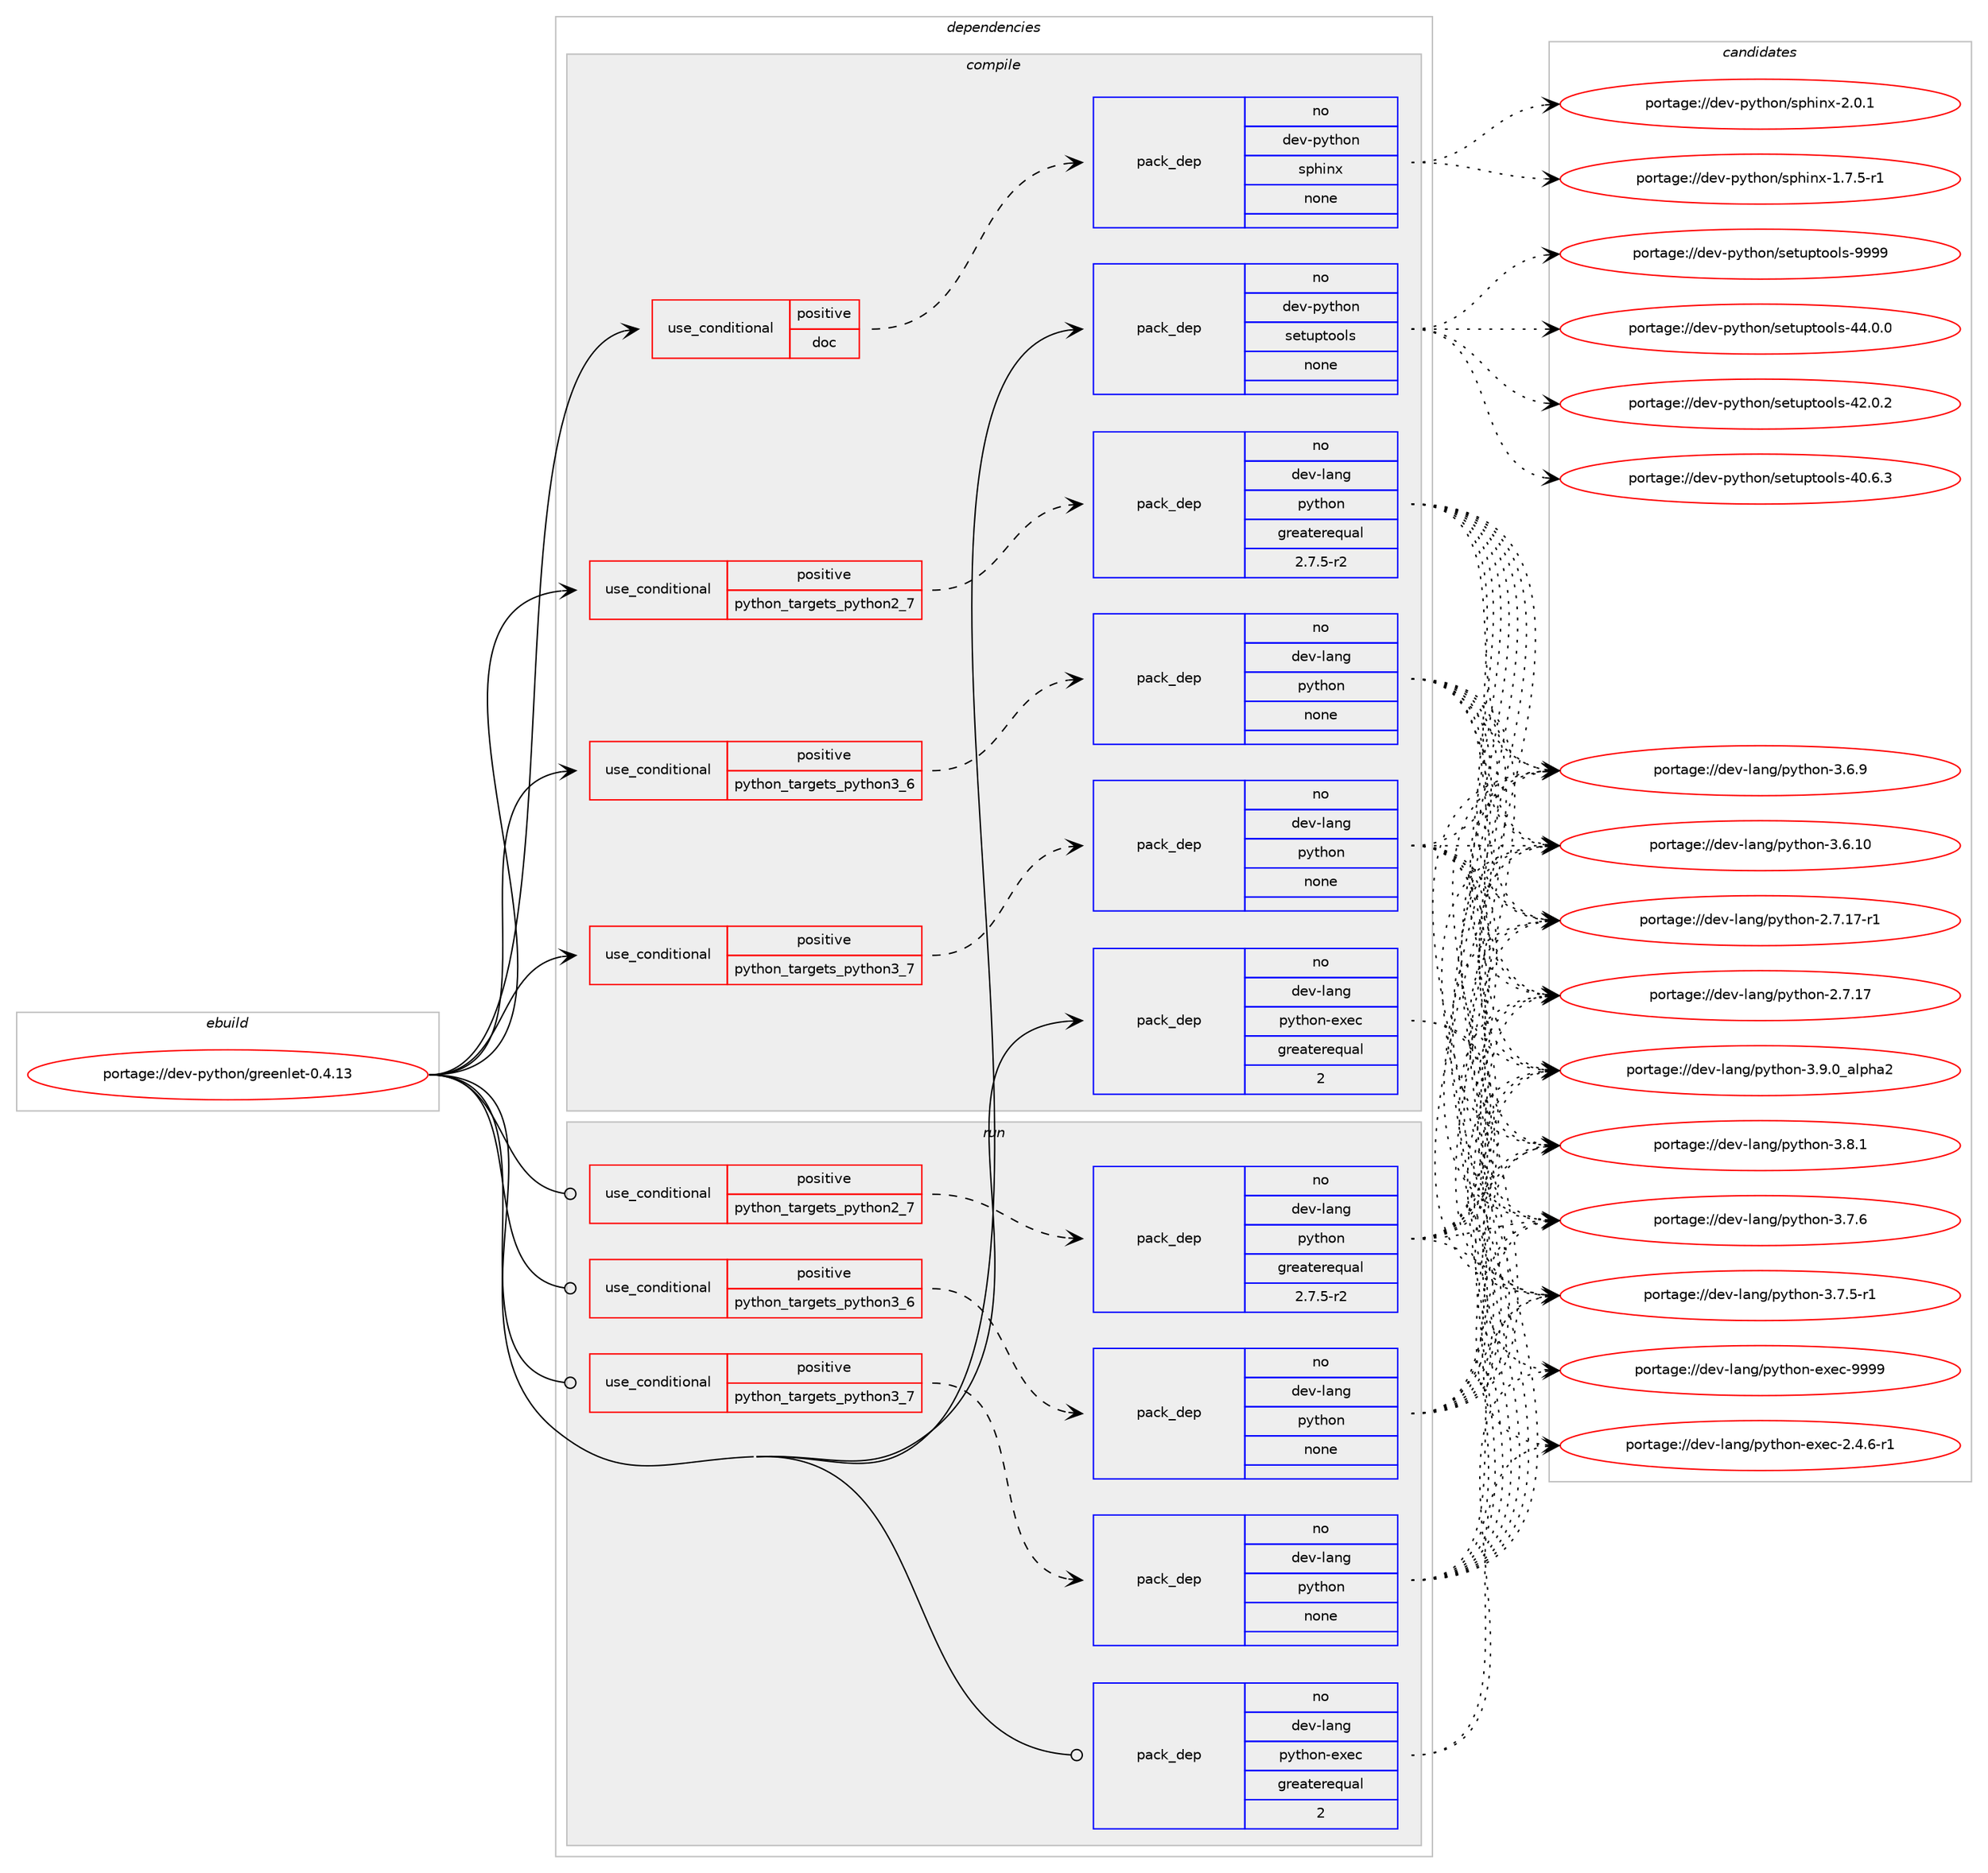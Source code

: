 digraph prolog {

# *************
# Graph options
# *************

newrank=true;
concentrate=true;
compound=true;
graph [rankdir=LR,fontname=Helvetica,fontsize=10,ranksep=1.5];#, ranksep=2.5, nodesep=0.2];
edge  [arrowhead=vee];
node  [fontname=Helvetica,fontsize=10];

# **********
# The ebuild
# **********

subgraph cluster_leftcol {
color=gray;
rank=same;
label=<<i>ebuild</i>>;
id [label="portage://dev-python/greenlet-0.4.13", color=red, width=4, href="../dev-python/greenlet-0.4.13.svg"];
}

# ****************
# The dependencies
# ****************

subgraph cluster_midcol {
color=gray;
label=<<i>dependencies</i>>;
subgraph cluster_compile {
fillcolor="#eeeeee";
style=filled;
label=<<i>compile</i>>;
subgraph cond115139 {
dependency458035 [label=<<TABLE BORDER="0" CELLBORDER="1" CELLSPACING="0" CELLPADDING="4"><TR><TD ROWSPAN="3" CELLPADDING="10">use_conditional</TD></TR><TR><TD>positive</TD></TR><TR><TD>doc</TD></TR></TABLE>>, shape=none, color=red];
subgraph pack337912 {
dependency458036 [label=<<TABLE BORDER="0" CELLBORDER="1" CELLSPACING="0" CELLPADDING="4" WIDTH="220"><TR><TD ROWSPAN="6" CELLPADDING="30">pack_dep</TD></TR><TR><TD WIDTH="110">no</TD></TR><TR><TD>dev-python</TD></TR><TR><TD>sphinx</TD></TR><TR><TD>none</TD></TR><TR><TD></TD></TR></TABLE>>, shape=none, color=blue];
}
dependency458035:e -> dependency458036:w [weight=20,style="dashed",arrowhead="vee"];
}
id:e -> dependency458035:w [weight=20,style="solid",arrowhead="vee"];
subgraph cond115140 {
dependency458037 [label=<<TABLE BORDER="0" CELLBORDER="1" CELLSPACING="0" CELLPADDING="4"><TR><TD ROWSPAN="3" CELLPADDING="10">use_conditional</TD></TR><TR><TD>positive</TD></TR><TR><TD>python_targets_python2_7</TD></TR></TABLE>>, shape=none, color=red];
subgraph pack337913 {
dependency458038 [label=<<TABLE BORDER="0" CELLBORDER="1" CELLSPACING="0" CELLPADDING="4" WIDTH="220"><TR><TD ROWSPAN="6" CELLPADDING="30">pack_dep</TD></TR><TR><TD WIDTH="110">no</TD></TR><TR><TD>dev-lang</TD></TR><TR><TD>python</TD></TR><TR><TD>greaterequal</TD></TR><TR><TD>2.7.5-r2</TD></TR></TABLE>>, shape=none, color=blue];
}
dependency458037:e -> dependency458038:w [weight=20,style="dashed",arrowhead="vee"];
}
id:e -> dependency458037:w [weight=20,style="solid",arrowhead="vee"];
subgraph cond115141 {
dependency458039 [label=<<TABLE BORDER="0" CELLBORDER="1" CELLSPACING="0" CELLPADDING="4"><TR><TD ROWSPAN="3" CELLPADDING="10">use_conditional</TD></TR><TR><TD>positive</TD></TR><TR><TD>python_targets_python3_6</TD></TR></TABLE>>, shape=none, color=red];
subgraph pack337914 {
dependency458040 [label=<<TABLE BORDER="0" CELLBORDER="1" CELLSPACING="0" CELLPADDING="4" WIDTH="220"><TR><TD ROWSPAN="6" CELLPADDING="30">pack_dep</TD></TR><TR><TD WIDTH="110">no</TD></TR><TR><TD>dev-lang</TD></TR><TR><TD>python</TD></TR><TR><TD>none</TD></TR><TR><TD></TD></TR></TABLE>>, shape=none, color=blue];
}
dependency458039:e -> dependency458040:w [weight=20,style="dashed",arrowhead="vee"];
}
id:e -> dependency458039:w [weight=20,style="solid",arrowhead="vee"];
subgraph cond115142 {
dependency458041 [label=<<TABLE BORDER="0" CELLBORDER="1" CELLSPACING="0" CELLPADDING="4"><TR><TD ROWSPAN="3" CELLPADDING="10">use_conditional</TD></TR><TR><TD>positive</TD></TR><TR><TD>python_targets_python3_7</TD></TR></TABLE>>, shape=none, color=red];
subgraph pack337915 {
dependency458042 [label=<<TABLE BORDER="0" CELLBORDER="1" CELLSPACING="0" CELLPADDING="4" WIDTH="220"><TR><TD ROWSPAN="6" CELLPADDING="30">pack_dep</TD></TR><TR><TD WIDTH="110">no</TD></TR><TR><TD>dev-lang</TD></TR><TR><TD>python</TD></TR><TR><TD>none</TD></TR><TR><TD></TD></TR></TABLE>>, shape=none, color=blue];
}
dependency458041:e -> dependency458042:w [weight=20,style="dashed",arrowhead="vee"];
}
id:e -> dependency458041:w [weight=20,style="solid",arrowhead="vee"];
subgraph pack337916 {
dependency458043 [label=<<TABLE BORDER="0" CELLBORDER="1" CELLSPACING="0" CELLPADDING="4" WIDTH="220"><TR><TD ROWSPAN="6" CELLPADDING="30">pack_dep</TD></TR><TR><TD WIDTH="110">no</TD></TR><TR><TD>dev-lang</TD></TR><TR><TD>python-exec</TD></TR><TR><TD>greaterequal</TD></TR><TR><TD>2</TD></TR></TABLE>>, shape=none, color=blue];
}
id:e -> dependency458043:w [weight=20,style="solid",arrowhead="vee"];
subgraph pack337917 {
dependency458044 [label=<<TABLE BORDER="0" CELLBORDER="1" CELLSPACING="0" CELLPADDING="4" WIDTH="220"><TR><TD ROWSPAN="6" CELLPADDING="30">pack_dep</TD></TR><TR><TD WIDTH="110">no</TD></TR><TR><TD>dev-python</TD></TR><TR><TD>setuptools</TD></TR><TR><TD>none</TD></TR><TR><TD></TD></TR></TABLE>>, shape=none, color=blue];
}
id:e -> dependency458044:w [weight=20,style="solid",arrowhead="vee"];
}
subgraph cluster_compileandrun {
fillcolor="#eeeeee";
style=filled;
label=<<i>compile and run</i>>;
}
subgraph cluster_run {
fillcolor="#eeeeee";
style=filled;
label=<<i>run</i>>;
subgraph cond115143 {
dependency458045 [label=<<TABLE BORDER="0" CELLBORDER="1" CELLSPACING="0" CELLPADDING="4"><TR><TD ROWSPAN="3" CELLPADDING="10">use_conditional</TD></TR><TR><TD>positive</TD></TR><TR><TD>python_targets_python2_7</TD></TR></TABLE>>, shape=none, color=red];
subgraph pack337918 {
dependency458046 [label=<<TABLE BORDER="0" CELLBORDER="1" CELLSPACING="0" CELLPADDING="4" WIDTH="220"><TR><TD ROWSPAN="6" CELLPADDING="30">pack_dep</TD></TR><TR><TD WIDTH="110">no</TD></TR><TR><TD>dev-lang</TD></TR><TR><TD>python</TD></TR><TR><TD>greaterequal</TD></TR><TR><TD>2.7.5-r2</TD></TR></TABLE>>, shape=none, color=blue];
}
dependency458045:e -> dependency458046:w [weight=20,style="dashed",arrowhead="vee"];
}
id:e -> dependency458045:w [weight=20,style="solid",arrowhead="odot"];
subgraph cond115144 {
dependency458047 [label=<<TABLE BORDER="0" CELLBORDER="1" CELLSPACING="0" CELLPADDING="4"><TR><TD ROWSPAN="3" CELLPADDING="10">use_conditional</TD></TR><TR><TD>positive</TD></TR><TR><TD>python_targets_python3_6</TD></TR></TABLE>>, shape=none, color=red];
subgraph pack337919 {
dependency458048 [label=<<TABLE BORDER="0" CELLBORDER="1" CELLSPACING="0" CELLPADDING="4" WIDTH="220"><TR><TD ROWSPAN="6" CELLPADDING="30">pack_dep</TD></TR><TR><TD WIDTH="110">no</TD></TR><TR><TD>dev-lang</TD></TR><TR><TD>python</TD></TR><TR><TD>none</TD></TR><TR><TD></TD></TR></TABLE>>, shape=none, color=blue];
}
dependency458047:e -> dependency458048:w [weight=20,style="dashed",arrowhead="vee"];
}
id:e -> dependency458047:w [weight=20,style="solid",arrowhead="odot"];
subgraph cond115145 {
dependency458049 [label=<<TABLE BORDER="0" CELLBORDER="1" CELLSPACING="0" CELLPADDING="4"><TR><TD ROWSPAN="3" CELLPADDING="10">use_conditional</TD></TR><TR><TD>positive</TD></TR><TR><TD>python_targets_python3_7</TD></TR></TABLE>>, shape=none, color=red];
subgraph pack337920 {
dependency458050 [label=<<TABLE BORDER="0" CELLBORDER="1" CELLSPACING="0" CELLPADDING="4" WIDTH="220"><TR><TD ROWSPAN="6" CELLPADDING="30">pack_dep</TD></TR><TR><TD WIDTH="110">no</TD></TR><TR><TD>dev-lang</TD></TR><TR><TD>python</TD></TR><TR><TD>none</TD></TR><TR><TD></TD></TR></TABLE>>, shape=none, color=blue];
}
dependency458049:e -> dependency458050:w [weight=20,style="dashed",arrowhead="vee"];
}
id:e -> dependency458049:w [weight=20,style="solid",arrowhead="odot"];
subgraph pack337921 {
dependency458051 [label=<<TABLE BORDER="0" CELLBORDER="1" CELLSPACING="0" CELLPADDING="4" WIDTH="220"><TR><TD ROWSPAN="6" CELLPADDING="30">pack_dep</TD></TR><TR><TD WIDTH="110">no</TD></TR><TR><TD>dev-lang</TD></TR><TR><TD>python-exec</TD></TR><TR><TD>greaterequal</TD></TR><TR><TD>2</TD></TR></TABLE>>, shape=none, color=blue];
}
id:e -> dependency458051:w [weight=20,style="solid",arrowhead="odot"];
}
}

# **************
# The candidates
# **************

subgraph cluster_choices {
rank=same;
color=gray;
label=<<i>candidates</i>>;

subgraph choice337912 {
color=black;
nodesep=1;
choice1001011184511212111610411111047115112104105110120455046484649 [label="portage://dev-python/sphinx-2.0.1", color=red, width=4,href="../dev-python/sphinx-2.0.1.svg"];
choice10010111845112121116104111110471151121041051101204549465546534511449 [label="portage://dev-python/sphinx-1.7.5-r1", color=red, width=4,href="../dev-python/sphinx-1.7.5-r1.svg"];
dependency458036:e -> choice1001011184511212111610411111047115112104105110120455046484649:w [style=dotted,weight="100"];
dependency458036:e -> choice10010111845112121116104111110471151121041051101204549465546534511449:w [style=dotted,weight="100"];
}
subgraph choice337913 {
color=black;
nodesep=1;
choice10010111845108971101034711212111610411111045514657464895971081121049750 [label="portage://dev-lang/python-3.9.0_alpha2", color=red, width=4,href="../dev-lang/python-3.9.0_alpha2.svg"];
choice100101118451089711010347112121116104111110455146564649 [label="portage://dev-lang/python-3.8.1", color=red, width=4,href="../dev-lang/python-3.8.1.svg"];
choice100101118451089711010347112121116104111110455146554654 [label="portage://dev-lang/python-3.7.6", color=red, width=4,href="../dev-lang/python-3.7.6.svg"];
choice1001011184510897110103471121211161041111104551465546534511449 [label="portage://dev-lang/python-3.7.5-r1", color=red, width=4,href="../dev-lang/python-3.7.5-r1.svg"];
choice100101118451089711010347112121116104111110455146544657 [label="portage://dev-lang/python-3.6.9", color=red, width=4,href="../dev-lang/python-3.6.9.svg"];
choice10010111845108971101034711212111610411111045514654464948 [label="portage://dev-lang/python-3.6.10", color=red, width=4,href="../dev-lang/python-3.6.10.svg"];
choice100101118451089711010347112121116104111110455046554649554511449 [label="portage://dev-lang/python-2.7.17-r1", color=red, width=4,href="../dev-lang/python-2.7.17-r1.svg"];
choice10010111845108971101034711212111610411111045504655464955 [label="portage://dev-lang/python-2.7.17", color=red, width=4,href="../dev-lang/python-2.7.17.svg"];
dependency458038:e -> choice10010111845108971101034711212111610411111045514657464895971081121049750:w [style=dotted,weight="100"];
dependency458038:e -> choice100101118451089711010347112121116104111110455146564649:w [style=dotted,weight="100"];
dependency458038:e -> choice100101118451089711010347112121116104111110455146554654:w [style=dotted,weight="100"];
dependency458038:e -> choice1001011184510897110103471121211161041111104551465546534511449:w [style=dotted,weight="100"];
dependency458038:e -> choice100101118451089711010347112121116104111110455146544657:w [style=dotted,weight="100"];
dependency458038:e -> choice10010111845108971101034711212111610411111045514654464948:w [style=dotted,weight="100"];
dependency458038:e -> choice100101118451089711010347112121116104111110455046554649554511449:w [style=dotted,weight="100"];
dependency458038:e -> choice10010111845108971101034711212111610411111045504655464955:w [style=dotted,weight="100"];
}
subgraph choice337914 {
color=black;
nodesep=1;
choice10010111845108971101034711212111610411111045514657464895971081121049750 [label="portage://dev-lang/python-3.9.0_alpha2", color=red, width=4,href="../dev-lang/python-3.9.0_alpha2.svg"];
choice100101118451089711010347112121116104111110455146564649 [label="portage://dev-lang/python-3.8.1", color=red, width=4,href="../dev-lang/python-3.8.1.svg"];
choice100101118451089711010347112121116104111110455146554654 [label="portage://dev-lang/python-3.7.6", color=red, width=4,href="../dev-lang/python-3.7.6.svg"];
choice1001011184510897110103471121211161041111104551465546534511449 [label="portage://dev-lang/python-3.7.5-r1", color=red, width=4,href="../dev-lang/python-3.7.5-r1.svg"];
choice100101118451089711010347112121116104111110455146544657 [label="portage://dev-lang/python-3.6.9", color=red, width=4,href="../dev-lang/python-3.6.9.svg"];
choice10010111845108971101034711212111610411111045514654464948 [label="portage://dev-lang/python-3.6.10", color=red, width=4,href="../dev-lang/python-3.6.10.svg"];
choice100101118451089711010347112121116104111110455046554649554511449 [label="portage://dev-lang/python-2.7.17-r1", color=red, width=4,href="../dev-lang/python-2.7.17-r1.svg"];
choice10010111845108971101034711212111610411111045504655464955 [label="portage://dev-lang/python-2.7.17", color=red, width=4,href="../dev-lang/python-2.7.17.svg"];
dependency458040:e -> choice10010111845108971101034711212111610411111045514657464895971081121049750:w [style=dotted,weight="100"];
dependency458040:e -> choice100101118451089711010347112121116104111110455146564649:w [style=dotted,weight="100"];
dependency458040:e -> choice100101118451089711010347112121116104111110455146554654:w [style=dotted,weight="100"];
dependency458040:e -> choice1001011184510897110103471121211161041111104551465546534511449:w [style=dotted,weight="100"];
dependency458040:e -> choice100101118451089711010347112121116104111110455146544657:w [style=dotted,weight="100"];
dependency458040:e -> choice10010111845108971101034711212111610411111045514654464948:w [style=dotted,weight="100"];
dependency458040:e -> choice100101118451089711010347112121116104111110455046554649554511449:w [style=dotted,weight="100"];
dependency458040:e -> choice10010111845108971101034711212111610411111045504655464955:w [style=dotted,weight="100"];
}
subgraph choice337915 {
color=black;
nodesep=1;
choice10010111845108971101034711212111610411111045514657464895971081121049750 [label="portage://dev-lang/python-3.9.0_alpha2", color=red, width=4,href="../dev-lang/python-3.9.0_alpha2.svg"];
choice100101118451089711010347112121116104111110455146564649 [label="portage://dev-lang/python-3.8.1", color=red, width=4,href="../dev-lang/python-3.8.1.svg"];
choice100101118451089711010347112121116104111110455146554654 [label="portage://dev-lang/python-3.7.6", color=red, width=4,href="../dev-lang/python-3.7.6.svg"];
choice1001011184510897110103471121211161041111104551465546534511449 [label="portage://dev-lang/python-3.7.5-r1", color=red, width=4,href="../dev-lang/python-3.7.5-r1.svg"];
choice100101118451089711010347112121116104111110455146544657 [label="portage://dev-lang/python-3.6.9", color=red, width=4,href="../dev-lang/python-3.6.9.svg"];
choice10010111845108971101034711212111610411111045514654464948 [label="portage://dev-lang/python-3.6.10", color=red, width=4,href="../dev-lang/python-3.6.10.svg"];
choice100101118451089711010347112121116104111110455046554649554511449 [label="portage://dev-lang/python-2.7.17-r1", color=red, width=4,href="../dev-lang/python-2.7.17-r1.svg"];
choice10010111845108971101034711212111610411111045504655464955 [label="portage://dev-lang/python-2.7.17", color=red, width=4,href="../dev-lang/python-2.7.17.svg"];
dependency458042:e -> choice10010111845108971101034711212111610411111045514657464895971081121049750:w [style=dotted,weight="100"];
dependency458042:e -> choice100101118451089711010347112121116104111110455146564649:w [style=dotted,weight="100"];
dependency458042:e -> choice100101118451089711010347112121116104111110455146554654:w [style=dotted,weight="100"];
dependency458042:e -> choice1001011184510897110103471121211161041111104551465546534511449:w [style=dotted,weight="100"];
dependency458042:e -> choice100101118451089711010347112121116104111110455146544657:w [style=dotted,weight="100"];
dependency458042:e -> choice10010111845108971101034711212111610411111045514654464948:w [style=dotted,weight="100"];
dependency458042:e -> choice100101118451089711010347112121116104111110455046554649554511449:w [style=dotted,weight="100"];
dependency458042:e -> choice10010111845108971101034711212111610411111045504655464955:w [style=dotted,weight="100"];
}
subgraph choice337916 {
color=black;
nodesep=1;
choice10010111845108971101034711212111610411111045101120101994557575757 [label="portage://dev-lang/python-exec-9999", color=red, width=4,href="../dev-lang/python-exec-9999.svg"];
choice10010111845108971101034711212111610411111045101120101994550465246544511449 [label="portage://dev-lang/python-exec-2.4.6-r1", color=red, width=4,href="../dev-lang/python-exec-2.4.6-r1.svg"];
dependency458043:e -> choice10010111845108971101034711212111610411111045101120101994557575757:w [style=dotted,weight="100"];
dependency458043:e -> choice10010111845108971101034711212111610411111045101120101994550465246544511449:w [style=dotted,weight="100"];
}
subgraph choice337917 {
color=black;
nodesep=1;
choice10010111845112121116104111110471151011161171121161111111081154557575757 [label="portage://dev-python/setuptools-9999", color=red, width=4,href="../dev-python/setuptools-9999.svg"];
choice100101118451121211161041111104711510111611711211611111110811545525246484648 [label="portage://dev-python/setuptools-44.0.0", color=red, width=4,href="../dev-python/setuptools-44.0.0.svg"];
choice100101118451121211161041111104711510111611711211611111110811545525046484650 [label="portage://dev-python/setuptools-42.0.2", color=red, width=4,href="../dev-python/setuptools-42.0.2.svg"];
choice100101118451121211161041111104711510111611711211611111110811545524846544651 [label="portage://dev-python/setuptools-40.6.3", color=red, width=4,href="../dev-python/setuptools-40.6.3.svg"];
dependency458044:e -> choice10010111845112121116104111110471151011161171121161111111081154557575757:w [style=dotted,weight="100"];
dependency458044:e -> choice100101118451121211161041111104711510111611711211611111110811545525246484648:w [style=dotted,weight="100"];
dependency458044:e -> choice100101118451121211161041111104711510111611711211611111110811545525046484650:w [style=dotted,weight="100"];
dependency458044:e -> choice100101118451121211161041111104711510111611711211611111110811545524846544651:w [style=dotted,weight="100"];
}
subgraph choice337918 {
color=black;
nodesep=1;
choice10010111845108971101034711212111610411111045514657464895971081121049750 [label="portage://dev-lang/python-3.9.0_alpha2", color=red, width=4,href="../dev-lang/python-3.9.0_alpha2.svg"];
choice100101118451089711010347112121116104111110455146564649 [label="portage://dev-lang/python-3.8.1", color=red, width=4,href="../dev-lang/python-3.8.1.svg"];
choice100101118451089711010347112121116104111110455146554654 [label="portage://dev-lang/python-3.7.6", color=red, width=4,href="../dev-lang/python-3.7.6.svg"];
choice1001011184510897110103471121211161041111104551465546534511449 [label="portage://dev-lang/python-3.7.5-r1", color=red, width=4,href="../dev-lang/python-3.7.5-r1.svg"];
choice100101118451089711010347112121116104111110455146544657 [label="portage://dev-lang/python-3.6.9", color=red, width=4,href="../dev-lang/python-3.6.9.svg"];
choice10010111845108971101034711212111610411111045514654464948 [label="portage://dev-lang/python-3.6.10", color=red, width=4,href="../dev-lang/python-3.6.10.svg"];
choice100101118451089711010347112121116104111110455046554649554511449 [label="portage://dev-lang/python-2.7.17-r1", color=red, width=4,href="../dev-lang/python-2.7.17-r1.svg"];
choice10010111845108971101034711212111610411111045504655464955 [label="portage://dev-lang/python-2.7.17", color=red, width=4,href="../dev-lang/python-2.7.17.svg"];
dependency458046:e -> choice10010111845108971101034711212111610411111045514657464895971081121049750:w [style=dotted,weight="100"];
dependency458046:e -> choice100101118451089711010347112121116104111110455146564649:w [style=dotted,weight="100"];
dependency458046:e -> choice100101118451089711010347112121116104111110455146554654:w [style=dotted,weight="100"];
dependency458046:e -> choice1001011184510897110103471121211161041111104551465546534511449:w [style=dotted,weight="100"];
dependency458046:e -> choice100101118451089711010347112121116104111110455146544657:w [style=dotted,weight="100"];
dependency458046:e -> choice10010111845108971101034711212111610411111045514654464948:w [style=dotted,weight="100"];
dependency458046:e -> choice100101118451089711010347112121116104111110455046554649554511449:w [style=dotted,weight="100"];
dependency458046:e -> choice10010111845108971101034711212111610411111045504655464955:w [style=dotted,weight="100"];
}
subgraph choice337919 {
color=black;
nodesep=1;
choice10010111845108971101034711212111610411111045514657464895971081121049750 [label="portage://dev-lang/python-3.9.0_alpha2", color=red, width=4,href="../dev-lang/python-3.9.0_alpha2.svg"];
choice100101118451089711010347112121116104111110455146564649 [label="portage://dev-lang/python-3.8.1", color=red, width=4,href="../dev-lang/python-3.8.1.svg"];
choice100101118451089711010347112121116104111110455146554654 [label="portage://dev-lang/python-3.7.6", color=red, width=4,href="../dev-lang/python-3.7.6.svg"];
choice1001011184510897110103471121211161041111104551465546534511449 [label="portage://dev-lang/python-3.7.5-r1", color=red, width=4,href="../dev-lang/python-3.7.5-r1.svg"];
choice100101118451089711010347112121116104111110455146544657 [label="portage://dev-lang/python-3.6.9", color=red, width=4,href="../dev-lang/python-3.6.9.svg"];
choice10010111845108971101034711212111610411111045514654464948 [label="portage://dev-lang/python-3.6.10", color=red, width=4,href="../dev-lang/python-3.6.10.svg"];
choice100101118451089711010347112121116104111110455046554649554511449 [label="portage://dev-lang/python-2.7.17-r1", color=red, width=4,href="../dev-lang/python-2.7.17-r1.svg"];
choice10010111845108971101034711212111610411111045504655464955 [label="portage://dev-lang/python-2.7.17", color=red, width=4,href="../dev-lang/python-2.7.17.svg"];
dependency458048:e -> choice10010111845108971101034711212111610411111045514657464895971081121049750:w [style=dotted,weight="100"];
dependency458048:e -> choice100101118451089711010347112121116104111110455146564649:w [style=dotted,weight="100"];
dependency458048:e -> choice100101118451089711010347112121116104111110455146554654:w [style=dotted,weight="100"];
dependency458048:e -> choice1001011184510897110103471121211161041111104551465546534511449:w [style=dotted,weight="100"];
dependency458048:e -> choice100101118451089711010347112121116104111110455146544657:w [style=dotted,weight="100"];
dependency458048:e -> choice10010111845108971101034711212111610411111045514654464948:w [style=dotted,weight="100"];
dependency458048:e -> choice100101118451089711010347112121116104111110455046554649554511449:w [style=dotted,weight="100"];
dependency458048:e -> choice10010111845108971101034711212111610411111045504655464955:w [style=dotted,weight="100"];
}
subgraph choice337920 {
color=black;
nodesep=1;
choice10010111845108971101034711212111610411111045514657464895971081121049750 [label="portage://dev-lang/python-3.9.0_alpha2", color=red, width=4,href="../dev-lang/python-3.9.0_alpha2.svg"];
choice100101118451089711010347112121116104111110455146564649 [label="portage://dev-lang/python-3.8.1", color=red, width=4,href="../dev-lang/python-3.8.1.svg"];
choice100101118451089711010347112121116104111110455146554654 [label="portage://dev-lang/python-3.7.6", color=red, width=4,href="../dev-lang/python-3.7.6.svg"];
choice1001011184510897110103471121211161041111104551465546534511449 [label="portage://dev-lang/python-3.7.5-r1", color=red, width=4,href="../dev-lang/python-3.7.5-r1.svg"];
choice100101118451089711010347112121116104111110455146544657 [label="portage://dev-lang/python-3.6.9", color=red, width=4,href="../dev-lang/python-3.6.9.svg"];
choice10010111845108971101034711212111610411111045514654464948 [label="portage://dev-lang/python-3.6.10", color=red, width=4,href="../dev-lang/python-3.6.10.svg"];
choice100101118451089711010347112121116104111110455046554649554511449 [label="portage://dev-lang/python-2.7.17-r1", color=red, width=4,href="../dev-lang/python-2.7.17-r1.svg"];
choice10010111845108971101034711212111610411111045504655464955 [label="portage://dev-lang/python-2.7.17", color=red, width=4,href="../dev-lang/python-2.7.17.svg"];
dependency458050:e -> choice10010111845108971101034711212111610411111045514657464895971081121049750:w [style=dotted,weight="100"];
dependency458050:e -> choice100101118451089711010347112121116104111110455146564649:w [style=dotted,weight="100"];
dependency458050:e -> choice100101118451089711010347112121116104111110455146554654:w [style=dotted,weight="100"];
dependency458050:e -> choice1001011184510897110103471121211161041111104551465546534511449:w [style=dotted,weight="100"];
dependency458050:e -> choice100101118451089711010347112121116104111110455146544657:w [style=dotted,weight="100"];
dependency458050:e -> choice10010111845108971101034711212111610411111045514654464948:w [style=dotted,weight="100"];
dependency458050:e -> choice100101118451089711010347112121116104111110455046554649554511449:w [style=dotted,weight="100"];
dependency458050:e -> choice10010111845108971101034711212111610411111045504655464955:w [style=dotted,weight="100"];
}
subgraph choice337921 {
color=black;
nodesep=1;
choice10010111845108971101034711212111610411111045101120101994557575757 [label="portage://dev-lang/python-exec-9999", color=red, width=4,href="../dev-lang/python-exec-9999.svg"];
choice10010111845108971101034711212111610411111045101120101994550465246544511449 [label="portage://dev-lang/python-exec-2.4.6-r1", color=red, width=4,href="../dev-lang/python-exec-2.4.6-r1.svg"];
dependency458051:e -> choice10010111845108971101034711212111610411111045101120101994557575757:w [style=dotted,weight="100"];
dependency458051:e -> choice10010111845108971101034711212111610411111045101120101994550465246544511449:w [style=dotted,weight="100"];
}
}

}
